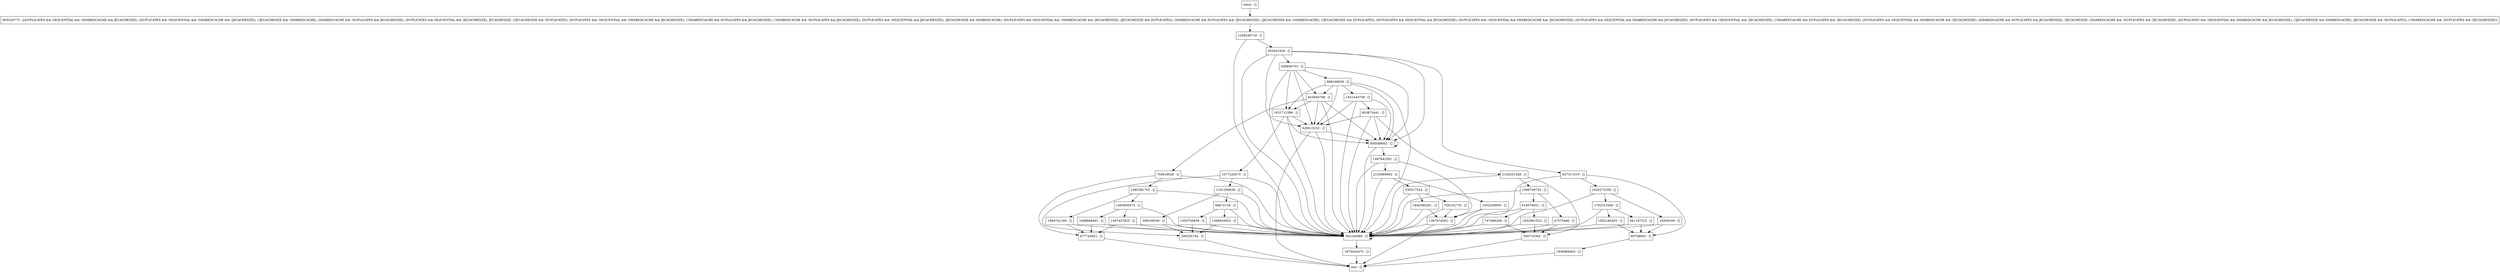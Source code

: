 digraph checkOneSecondaryKeyExists {
node [shape=record];
1269943925 [label="1269943925 - []"];
1832981523 [label="1832981523 - []"];
628013232 [label="628013232 - []"];
1387874582 [label="1387874582 - []"];
1497427825 [label="1497427825 - []"];
47575486 [label="47575486 - []"];
2140251348 [label="2140251348 - []"];
677743921 [label="677743921 - []"];
627311019 [label="627311019 - []"];
1762313266 [label="1762313266 - []"];
618570651 [label="618570651 - []"];
1487642281 [label="1487642281 - []"];
803873441 [label="803873441 - []"];
452641929 [label="452641929 - []"];
1840380201 [label="1840380201 - []"];
536102735 [label="536102735 - []"];
2135689982 [label="2135689982 - []"];
entry [label="entry - []"];
exit [label="exit - []"];
1589749723 [label="1589749723 - []"];
1562184303 [label="1562184303 - []"];
330317524 [label="330317524 - []"];
823940798 [label="823940798 - []"];
1698868491 [label="1698868491 - []"];
60708955 [label="60708955 - []"];
308169338 [label="308169338 - []"];
759619026 [label="759619026 - []"];
888168658 [label="888168658 - []"];
1258249718 [label="1258249718 - []"];
1994741160 [label="1994741160 - []"];
1350705658 [label="1350705658 - []"];
747468208 [label="747468208 - []"];
1936969403 [label="1936969403 - []"];
941187315 [label="941187315 - []"];
1483600574 [label="1483600574 - []"];
856589002 [label="856589002 - []"];
1552238050 [label="1552238050 - []"];
1101290838 [label="1101290838 - []"];
1085381702 [label="1085381702 - []"];
290255744 [label="290255744 - []"];
560733362 [label="560733362 - []"];
1975024475 [label="1975024475 - []"];
436806703 [label="436806703 - []"];
66672118 [label="66672118 - []"];
1451444758 [label="1451444758 - []"];
1635275359 [label="1635275359 - []"];
18209168 [label="18209168 - []"];
1931711596 [label="1931711596 - []"];
362182989 [label="362182989 - []"];
905529773 [label="905529773 - [(DUPLICATES && SEQUENTIAL && !SHAREDCACHE && JECACHESIZE), (DUPLICATES && !SEQUENTIAL && !SHAREDCACHE && !JECACHESIZE), (!JECACHESIZE && !SHAREDCACHE), (SHAREDCACHE && !DUPLICATES && JECACHESIZE), (DUPLICATES && SEQUENTIAL && !JECACHESIZE), JECACHESIZE, (!JECACHESIZE && !DUPLICATES), (DUPLICATES && !SEQUENTIAL && !SHAREDCACHE && JECACHESIZE), (!SHAREDCACHE && DUPLICATES && JECACHESIZE), (!SHAREDCACHE && !DUPLICATES && JECACHESIZE), (DUPLICATES && !SEQUENTIAL && JECACHESIZE), (JECACHESIZE && SHAREDCACHE), (DUPLICATES && SEQUENTIAL && !SHAREDCACHE && !JECACHESIZE), (JECACHESIZE && DUPLICATES), (SHAREDCACHE && DUPLICATES && !JECACHESIZE), (JECACHESIZE && !SHAREDCACHE), (!JECACHESIZE && DUPLICATES), (DUPLICATES && SEQUENTIAL && JECACHESIZE), (DUPLICATES && !SEQUENTIAL && SHAREDCACHE && !JECACHESIZE), (DUPLICATES && SEQUENTIAL && SHAREDCACHE && JECACHESIZE), (DUPLICATES && !SEQUENTIAL && !JECACHESIZE), (!SHAREDCACHE && DUPLICATES && !JECACHESIZE), (DUPLICATES && SEQUENTIAL && SHAREDCACHE && !JECACHESIZE), (SHAREDCACHE && DUPLICATES && JECACHESIZE), !JECACHESIZE, (SHAREDCACHE && !DUPLICATES && !JECACHESIZE), (DUPLICATES && !SEQUENTIAL && SHAREDCACHE && JECACHESIZE), (!JECACHESIZE && SHAREDCACHE), (JECACHESIZE && !DUPLICATES), (!SHAREDCACHE && !DUPLICATES && !JECACHESIZE)]"];
1677229275 [label="1677229275 - []"];
entry;
exit;
1269943925 -> 362182989;
1269943925 -> 290255744;
1832981523 -> 560733362;
1832981523 -> 362182989;
628013232 -> exit;
628013232 -> 856589002;
628013232 -> 362182989;
1387874582 -> exit;
1387874582 -> 362182989;
1497427825 -> 362182989;
1497427825 -> 677743921;
47575486 -> 560733362;
47575486 -> 362182989;
2140251348 -> 560733362;
2140251348 -> 1589749723;
2140251348 -> 362182989;
677743921 -> exit;
627311019 -> 60708955;
627311019 -> 1635275359;
627311019 -> 362182989;
1762313266 -> 1562184303;
1762313266 -> 941187315;
1762313266 -> 362182989;
618570651 -> 1832981523;
618570651 -> 747468208;
618570651 -> 362182989;
1487642281 -> 2135689982;
1487642281 -> 1387874582;
1487642281 -> 362182989;
803873441 -> 628013232;
803873441 -> 856589002;
803873441 -> 2140251348;
803873441 -> 362182989;
452641929 -> 627311019;
452641929 -> 628013232;
452641929 -> 856589002;
452641929 -> 436806703;
452641929 -> 362182989;
1840380201 -> 1387874582;
1840380201 -> 362182989;
536102735 -> 1387874582;
536102735 -> 362182989;
2135689982 -> 330317524;
2135689982 -> 362182989;
2135689982 -> 1552238050;
entry -> 905529773;
1589749723 -> 618570651;
1589749723 -> 47575486;
1589749723 -> 362182989;
1562184303 -> 60708955;
1562184303 -> 362182989;
330317524 -> 1840380201;
330317524 -> 362182989;
330317524 -> 536102735;
823940798 -> 628013232;
823940798 -> 856589002;
823940798 -> 759619026;
823940798 -> 1931711596;
823940798 -> 362182989;
1698868491 -> 362182989;
1698868491 -> 677743921;
60708955 -> 1936969403;
308169338 -> 362182989;
308169338 -> 290255744;
759619026 -> 1085381702;
759619026 -> 362182989;
759619026 -> 677743921;
888168658 -> 628013232;
888168658 -> 823940798;
888168658 -> 856589002;
888168658 -> 1451444758;
888168658 -> 1931711596;
888168658 -> 362182989;
1258249718 -> 452641929;
1258249718 -> 362182989;
1994741160 -> 362182989;
1994741160 -> 677743921;
1350705658 -> 362182989;
1350705658 -> 290255744;
747468208 -> 560733362;
747468208 -> 362182989;
1936969403 -> exit;
941187315 -> 60708955;
941187315 -> 362182989;
1483600574 -> 1497427825;
1483600574 -> 1698868491;
1483600574 -> 362182989;
856589002 -> 856589002;
856589002 -> 362182989;
856589002 -> 1487642281;
1552238050 -> 1387874582;
1552238050 -> 362182989;
1101290838 -> 66672118;
1101290838 -> 308169338;
1101290838 -> 362182989;
1085381702 -> 1994741160;
1085381702 -> 362182989;
1085381702 -> 1483600574;
290255744 -> exit;
560733362 -> exit;
1975024475 -> exit;
436806703 -> 628013232;
436806703 -> 823940798;
436806703 -> 856589002;
436806703 -> 888168658;
436806703 -> 1931711596;
436806703 -> 362182989;
66672118 -> 1269943925;
66672118 -> 1350705658;
66672118 -> 362182989;
1451444758 -> 628013232;
1451444758 -> 856589002;
1451444758 -> 803873441;
1451444758 -> 362182989;
1635275359 -> 1762313266;
1635275359 -> 18209168;
1635275359 -> 362182989;
18209168 -> 60708955;
18209168 -> 362182989;
1931711596 -> 628013232;
1931711596 -> 856589002;
1931711596 -> 362182989;
1931711596 -> 1677229275;
362182989 -> 1975024475;
362182989 -> 362182989;
905529773 -> 1258249718;
1677229275 -> 1101290838;
1677229275 -> 362182989;
1677229275 -> 290255744;
}
